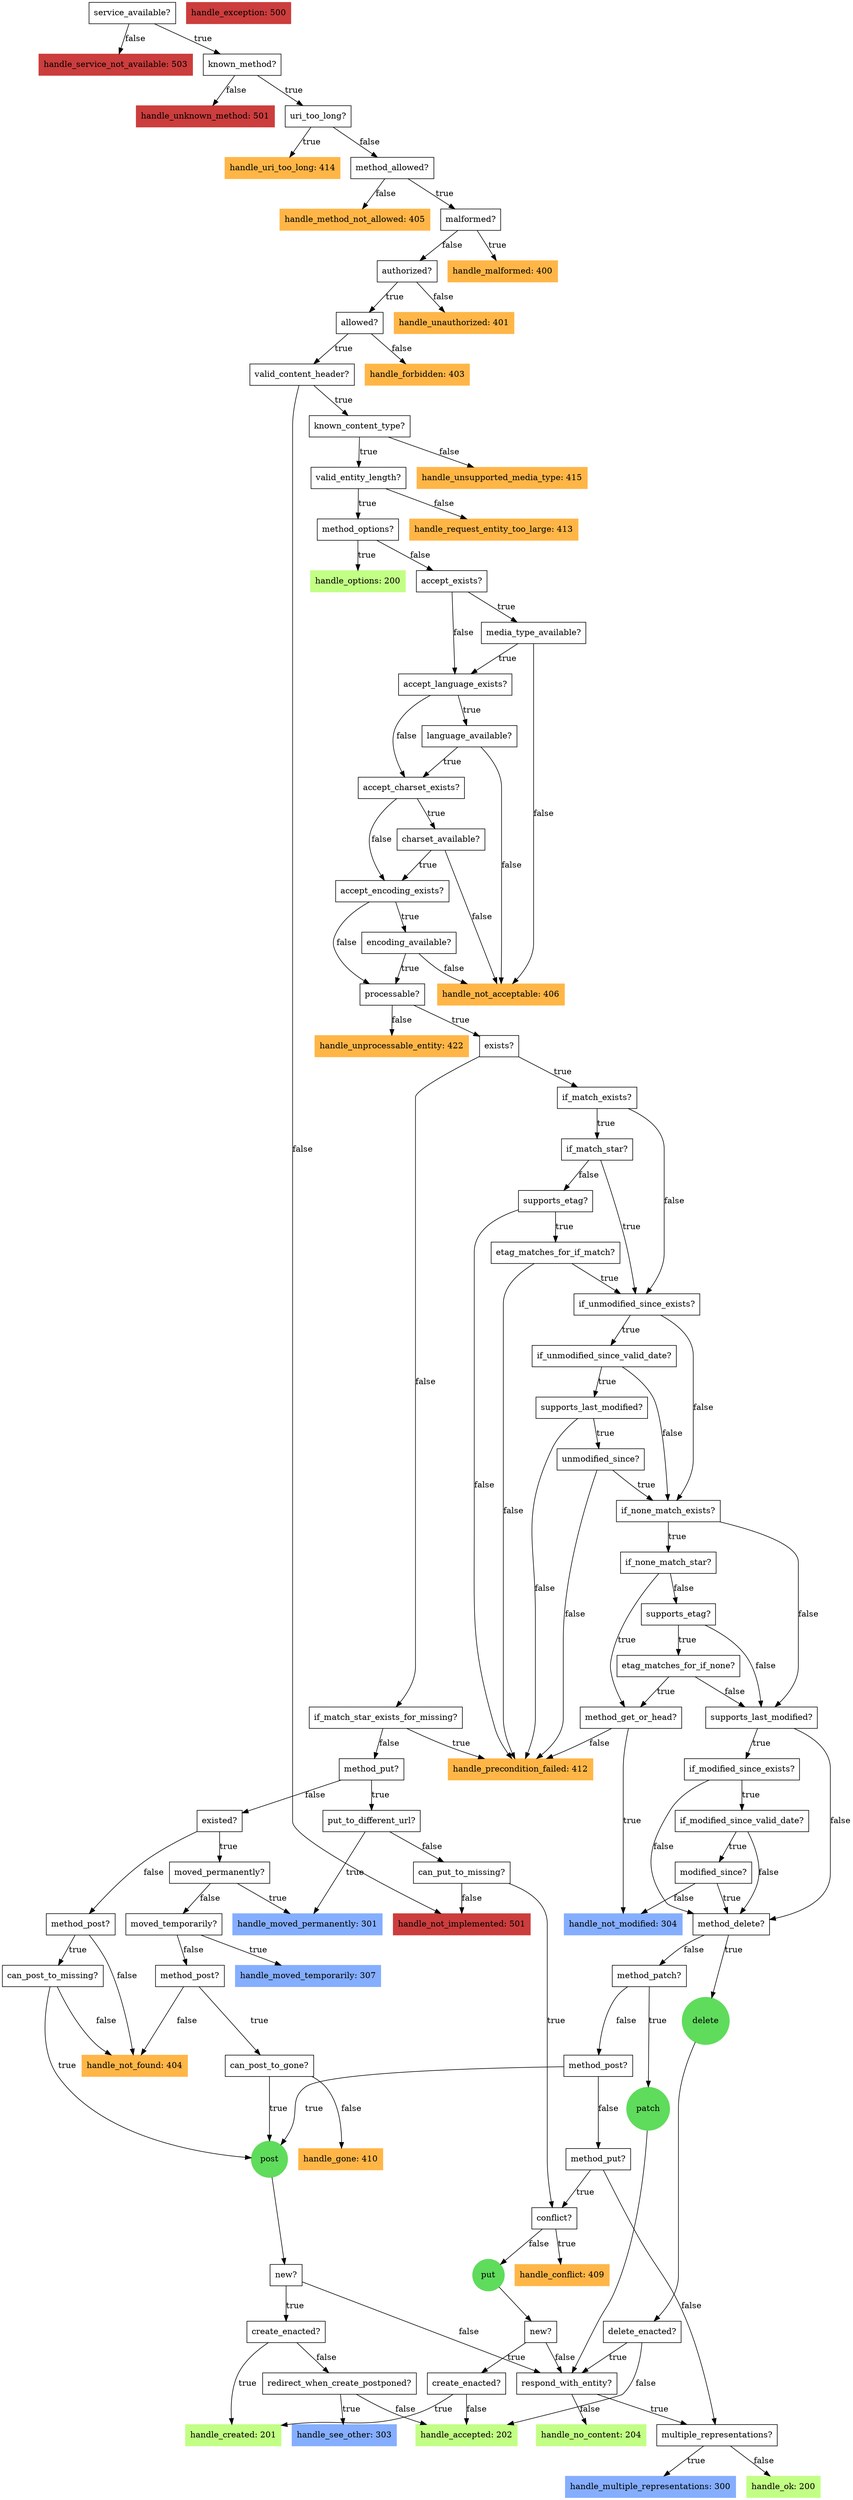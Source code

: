 digraph decisions {
  node[shape=box fontSize=12]
  edge[fontSize=12]
  "accept_charset_exists?"->"charset_available?"[label="true"];
  "accept_charset_exists?"->"accept_encoding_exists?"[label="false"];
  "accept_charset_exists?"[label="accept_charset_exists?"];
  "accept_encoding_exists?"->"encoding_available?"[label="true"];
  "accept_encoding_exists?"->"processable?"[label="false"];
  "accept_encoding_exists?"[label="accept_encoding_exists?"];
  "accept_exists?"->"media_type_available?"[label="true"];
  "accept_exists?"->"accept_language_exists?"[label="false"];
  "accept_exists?"[label="accept_exists?"];
  "accept_language_exists?"->"language_available?"[label="true"];
  "accept_language_exists?"->"accept_charset_exists?"[label="false"];
  "accept_language_exists?"[label="accept_language_exists?"];
  "allowed?"->"valid_content_header?"[label="true"];
  "allowed?"->"handle_forbidden"[label="false"];
  "allowed?"[label="allowed?"];
  "authorized?"->"allowed?"[label="true"];
  "authorized?"->"handle_unauthorized"[label="false"];
  "authorized?"[label="authorized?"];
  "can_post_to_gone?"->"post"[label="true"];
  "can_post_to_gone?"->"handle_gone"[label="false"];
  "can_post_to_gone?"[label="can_post_to_gone?"];
  "can_post_to_missing?"->"post"[label="true"];
  "can_post_to_missing?"->"handle_not_found"[label="false"];
  "can_post_to_missing?"[label="can_post_to_missing?"];
  "can_put_to_missing?"->"conflict?"[label="true"];
  "can_put_to_missing?"->"handle_not_implemented"[label="false"];
  "can_put_to_missing?"[label="can_put_to_missing?"];
  "charset_available?"->"accept_encoding_exists?"[label="true"];
  "charset_available?"->"handle_not_acceptable"[label="false"];
  "charset_available?"[label="charset_available?"];
  "conflict?"->"handle_conflict"[label="true"];
  "conflict?"->"put"[label="false"];
  "conflict?"[label="conflict?"];
  "create_enacted_post?"->"handle_created"[label="true"];
  "create_enacted_post?"->"redirect_when_create_postponed?"[label="false"];
  "create_enacted_post?"[label="create_enacted?"];
  "create_enacted_put?"->"handle_created"[label="true"];
  "create_enacted_put?"->"handle_accepted"[label="false"];
  "create_enacted_put?"[label="create_enacted?"];
  "delete"->"delete_enacted?";
  "delete"[
    shape=circle,
    style=filled,
    color="0.33 0.58 0.86"
  ]
  "delete_enacted?"->"respond_with_entity?"[label="true"];
  "delete_enacted?"->"handle_accepted"[label="false"];
  "delete_enacted?"[label="delete_enacted?"];
  "encoding_available?"->"processable?"[label="true"];
  "encoding_available?"->"handle_not_acceptable"[label="false"];
  "encoding_available?"[label="encoding_available?"];
  "etag_for_if_match?"->"etag_matches_for_if_match?"[label="true"];
  "etag_for_if_match?"->"handle_precondition_failed"[label="false"];
  "etag_for_if_match?"[label="supports_etag?"];
  "etag_for_if_none?"->"etag_matches_for_if_none?"[label="true"];
  "etag_for_if_none?"->"last_modified_for_modified_since_exists?"[label="false"];
  "etag_for_if_none?"[label="supports_etag?"];
  "etag_matches_for_if_match?"->"if_unmodified_since_exists?"[label="true"];
  "etag_matches_for_if_match?"->"handle_precondition_failed"[label="false"];
  "etag_matches_for_if_match?"[label="etag_matches_for_if_match?"];
  "etag_matches_for_if_none?"->"method_get_or_head?"[label="true"];
  "etag_matches_for_if_none?"->"last_modified_for_modified_since_exists?"[label="false"];
  "etag_matches_for_if_none?"[label="etag_matches_for_if_none?"];
  "existed?"->"moved_permanently?"[label="true"];
  "existed?"->"post_to_missing?"[label="false"];
  "existed?"[label="existed?"];
  "exists?"->"if_match_exists?"[label="true"];
  "exists?"->"if_match_star_exists_for_missing?"[label="false"];
  "exists?"[label="exists?"];
  "handle_accepted" [
    label="handle_accepted: 202",
    style=filled,
    color="0.25 0.48 1.0"
  ];
  "handle_conflict" [
    label="handle_conflict: 409",
    style=filled,
    color="0.1 0.72 1.0"
  ];
  "handle_created" [
    label="handle_created: 201",
    style=filled,
    color="0.25 0.48 1.0"
  ];
  "handle_exception" [
    label="handle_exception: 500",
    style=filled,
    color="1.0 0.7 0.8"
  ];
  "handle_forbidden" [
    label="handle_forbidden: 403",
    style=filled,
    color="0.1 0.72 1.0"
  ];
  "handle_gone" [
    label="handle_gone: 410",
    style=filled,
    color="0.1 0.72 1.0"
  ];
  "handle_malformed" [
    label="handle_malformed: 400",
    style=filled,
    color="0.1 0.72 1.0"
  ];
  "handle_method_not_allowed" [
    label="handle_method_not_allowed: 405",
    style=filled,
    color="0.1 0.72 1.0"
  ];
  "handle_moved_permanently" [
    label="handle_moved_permanently: 301",
    style=filled,
    color="0.61 0.48 1.0"
  ];
  "handle_moved_temporarily" [
    label="handle_moved_temporarily: 307",
    style=filled,
    color="0.61 0.48 1.0"
  ];
  "handle_multiple_representations" [
    label="handle_multiple_representations: 300",
    style=filled,
    color="0.61 0.48 1.0"
  ];
  "handle_no_content" [
    label="handle_no_content: 204",
    style=filled,
    color="0.25 0.48 1.0"
  ];
  "handle_not_acceptable" [
    label="handle_not_acceptable: 406",
    style=filled,
    color="0.1 0.72 1.0"
  ];
  "handle_not_found" [
    label="handle_not_found: 404",
    style=filled,
    color="0.1 0.72 1.0"
  ];
  "handle_not_implemented" [
    label="handle_not_implemented: 501",
    style=filled,
    color="1.0 0.7 0.8"
  ];
  "handle_not_modified" [
    label="handle_not_modified: 304",
    style=filled,
    color="0.61 0.48 1.0"
  ];
  "handle_ok" [
    label="handle_ok: 200",
    style=filled,
    color="0.25 0.48 1.0"
  ];
  "handle_options" [
    label="handle_options: 200",
    style=filled,
    color="0.25 0.48 1.0"
  ];
  "handle_precondition_failed" [
    label="handle_precondition_failed: 412",
    style=filled,
    color="0.1 0.72 1.0"
  ];
  "handle_request_entity_too_large" [
    label="handle_request_entity_too_large: 413",
    style=filled,
    color="0.1 0.72 1.0"
  ];
  "handle_see_other" [
    label="handle_see_other: 303",
    style=filled,
    color="0.61 0.48 1.0"
  ];
  "handle_service_not_available" [
    label="handle_service_not_available: 503",
    style=filled,
    color="1.0 0.7 0.8"
  ];
  "handle_unauthorized" [
    label="handle_unauthorized: 401",
    style=filled,
    color="0.1 0.72 1.0"
  ];
  "handle_unknown_method" [
    label="handle_unknown_method: 501",
    style=filled,
    color="1.0 0.7 0.8"
  ];
  "handle_unprocessable_entity" [
    label="handle_unprocessable_entity: 422",
    style=filled,
    color="0.1 0.72 1.0"
  ];
  "handle_unsupported_media_type" [
    label="handle_unsupported_media_type: 415",
    style=filled,
    color="0.1 0.72 1.0"
  ];
  "handle_uri_too_long" [
    label="handle_uri_too_long: 414",
    style=filled,
    color="0.1 0.72 1.0"
  ];
  "if_match_exists?"->"if_match_star?"[label="true"];
  "if_match_exists?"->"if_unmodified_since_exists?"[label="false"];
  "if_match_exists?"[label="if_match_exists?"];
  "if_match_star?"->"if_unmodified_since_exists?"[label="true"];
  "if_match_star?"->"etag_for_if_match?"[label="false"];
  "if_match_star?"[label="if_match_star?"];
  "if_match_star_exists_for_missing?"->"handle_precondition_failed"[label="true"];
  "if_match_star_exists_for_missing?"->"method_put?"[label="false"];
  "if_match_star_exists_for_missing?"[label="if_match_star_exists_for_missing?"];
  "if_modified_since_exists?"->"if_modified_since_valid_date?"[label="true"];
  "if_modified_since_exists?"->"method_delete?"[label="false"];
  "if_modified_since_exists?"[label="if_modified_since_exists?"];
  "if_modified_since_valid_date?"->"modified_since?"[label="true"];
  "if_modified_since_valid_date?"->"method_delete?"[label="false"];
  "if_modified_since_valid_date?"[label="if_modified_since_valid_date?"];
  "if_none_match_exists?"->"if_none_match_star?"[label="true"];
  "if_none_match_exists?"->"last_modified_for_modified_since_exists?"[label="false"];
  "if_none_match_exists?"[label="if_none_match_exists?"];
  "if_none_match_star?"->"method_get_or_head?"[label="true"];
  "if_none_match_star?"->"etag_for_if_none?"[label="false"];
  "if_none_match_star?"[label="if_none_match_star?"];
  "if_unmodified_since_exists?"->"if_unmodified_since_valid_date?"[label="true"];
  "if_unmodified_since_exists?"->"if_none_match_exists?"[label="false"];
  "if_unmodified_since_exists?"[label="if_unmodified_since_exists?"];
  "if_unmodified_since_valid_date?"->"last_modified_for_since_exists?"[label="true"];
  "if_unmodified_since_valid_date?"->"if_none_match_exists?"[label="false"];
  "if_unmodified_since_valid_date?"[label="if_unmodified_since_valid_date?"];
  "known_content_type?"->"valid_entity_length?"[label="true"];
  "known_content_type?"->"handle_unsupported_media_type"[label="false"];
  "known_content_type?"[label="known_content_type?"];
  "known_method?"->"uri_too_long?"[label="true"];
  "known_method?"->"handle_unknown_method"[label="false"];
  "known_method?"[label="known_method?"];
  "language_available?"->"accept_charset_exists?"[label="true"];
  "language_available?"->"handle_not_acceptable"[label="false"];
  "language_available?"[label="language_available?"];
  "last_modified_for_modified_since_exists?"->"if_modified_since_exists?"[label="true"];
  "last_modified_for_modified_since_exists?"->"method_delete?"[label="false"];
  "last_modified_for_modified_since_exists?"[label="supports_last_modified?"];
  "last_modified_for_since_exists?"->"unmodified_since?"[label="true"];
  "last_modified_for_since_exists?"->"handle_precondition_failed"[label="false"];
  "last_modified_for_since_exists?"[label="supports_last_modified?"];
  "malformed?"->"handle_malformed"[label="true"];
  "malformed?"->"authorized?"[label="false"];
  "malformed?"[label="malformed?"];
  "media_type_available?"->"accept_language_exists?"[label="true"];
  "media_type_available?"->"handle_not_acceptable"[label="false"];
  "media_type_available?"[label="media_type_available?"];
  "method_allowed?"->"malformed?"[label="true"];
  "method_allowed?"->"handle_method_not_allowed"[label="false"];
  "method_allowed?"[label="method_allowed?"];
  "method_delete?"->"delete"[label="true"];
  "method_delete?"->"method_patch?"[label="false"];
  "method_delete?"[label="method_delete?"];
  "method_get_or_head?"->"handle_not_modified"[label="true"];
  "method_get_or_head?"->"handle_precondition_failed"[label="false"];
  "method_get_or_head?"[label="method_get_or_head?"];
  "method_options?"->"handle_options"[label="true"];
  "method_options?"->"accept_exists?"[label="false"];
  "method_options?"[label="method_options?"];
  "method_patch?"->"patch"[label="true"];
  "method_patch?"->"post_to_existing?"[label="false"];
  "method_patch?"[label="method_patch?"];
  "method_put?"->"put_to_different_url?"[label="true"];
  "method_put?"->"existed?"[label="false"];
  "method_put?"[label="method_put?"];
  "modified_since?"->"method_delete?"[label="true"];
  "modified_since?"->"handle_not_modified"[label="false"];
  "modified_since?"[label="modified_since?"];
  "moved_permanently?"->"handle_moved_permanently"[label="true"];
  "moved_permanently?"->"moved_temporarily?"[label="false"];
  "moved_permanently?"[label="moved_permanently?"];
  "moved_temporarily?"->"handle_moved_temporarily"[label="true"];
  "moved_temporarily?"->"post_to_gone?"[label="false"];
  "moved_temporarily?"[label="moved_temporarily?"];
  "multiple_representations?"->"handle_multiple_representations"[label="true"];
  "multiple_representations?"->"handle_ok"[label="false"];
  "multiple_representations?"[label="multiple_representations?"];
  "new_post?"->"create_enacted_post?"[label="true"];
  "new_post?"->"respond_with_entity?"[label="false"];
  "new_post?"[label="new?"];
  "new_put?"->"create_enacted_put?"[label="true"];
  "new_put?"->"respond_with_entity?"[label="false"];
  "new_put?"[label="new?"];
  "patch"->"respond_with_entity?";
  "patch"[
    shape=circle,
    style=filled,
    color="0.33 0.58 0.86"
  ]
  "post"->"new_post?";
  "post"[
    shape=circle,
    style=filled,
    color="0.33 0.58 0.86"
  ]
  "post_to_existing?"->"post"[label="true"];
  "post_to_existing?"->"put_to_existing?"[label="false"];
  "post_to_existing?"[label="method_post?"];
  "post_to_gone?"->"can_post_to_gone?"[label="true"];
  "post_to_gone?"->"handle_not_found"[label="false"];
  "post_to_gone?"[label="method_post?"];
  "post_to_missing?"->"can_post_to_missing?"[label="true"];
  "post_to_missing?"->"handle_not_found"[label="false"];
  "post_to_missing?"[label="method_post?"];
  "processable?"->"exists?"[label="true"];
  "processable?"->"handle_unprocessable_entity"[label="false"];
  "processable?"[label="processable?"];
  "put"->"new_put?";
  "put"[
    shape=circle,
    style=filled,
    color="0.33 0.58 0.86"
  ]
  "put_to_different_url?"->"handle_moved_permanently"[label="true"];
  "put_to_different_url?"->"can_put_to_missing?"[label="false"];
  "put_to_different_url?"[label="put_to_different_url?"];
  "put_to_existing?"->"conflict?"[label="true"];
  "put_to_existing?"->"multiple_representations?"[label="false"];
  "put_to_existing?"[label="method_put?"];
  "redirect_when_create_postponed?"->"handle_see_other"[label="true"];
  "redirect_when_create_postponed?"->"handle_accepted"[label="false"];
  "redirect_when_create_postponed?"[label="redirect_when_create_postponed?"];
  "respond_with_entity?"->"multiple_representations?"[label="true"];
  "respond_with_entity?"->"handle_no_content"[label="false"];
  "respond_with_entity?"[label="respond_with_entity?"];
  "service_available?"->"known_method?"[label="true"];
  "service_available?"->"handle_service_not_available"[label="false"];
  "service_available?"[label="service_available?"];
  "unmodified_since?"->"if_none_match_exists?"[label="true"];
  "unmodified_since?"->"handle_precondition_failed"[label="false"];
  "unmodified_since?"[label="unmodified_since?"];
  "uri_too_long?"->"handle_uri_too_long"[label="true"];
  "uri_too_long?"->"method_allowed?"[label="false"];
  "uri_too_long?"[label="uri_too_long?"];
  "valid_content_header?"->"known_content_type?"[label="true"];
  "valid_content_header?"->"handle_not_implemented"[label="false"];
  "valid_content_header?"[label="valid_content_header?"];
  "valid_entity_length?"->"method_options?"[label="true"];
  "valid_entity_length?"->"handle_request_entity_too_large"[label="false"];
  "valid_entity_length?"[label="valid_entity_length?"];

}

